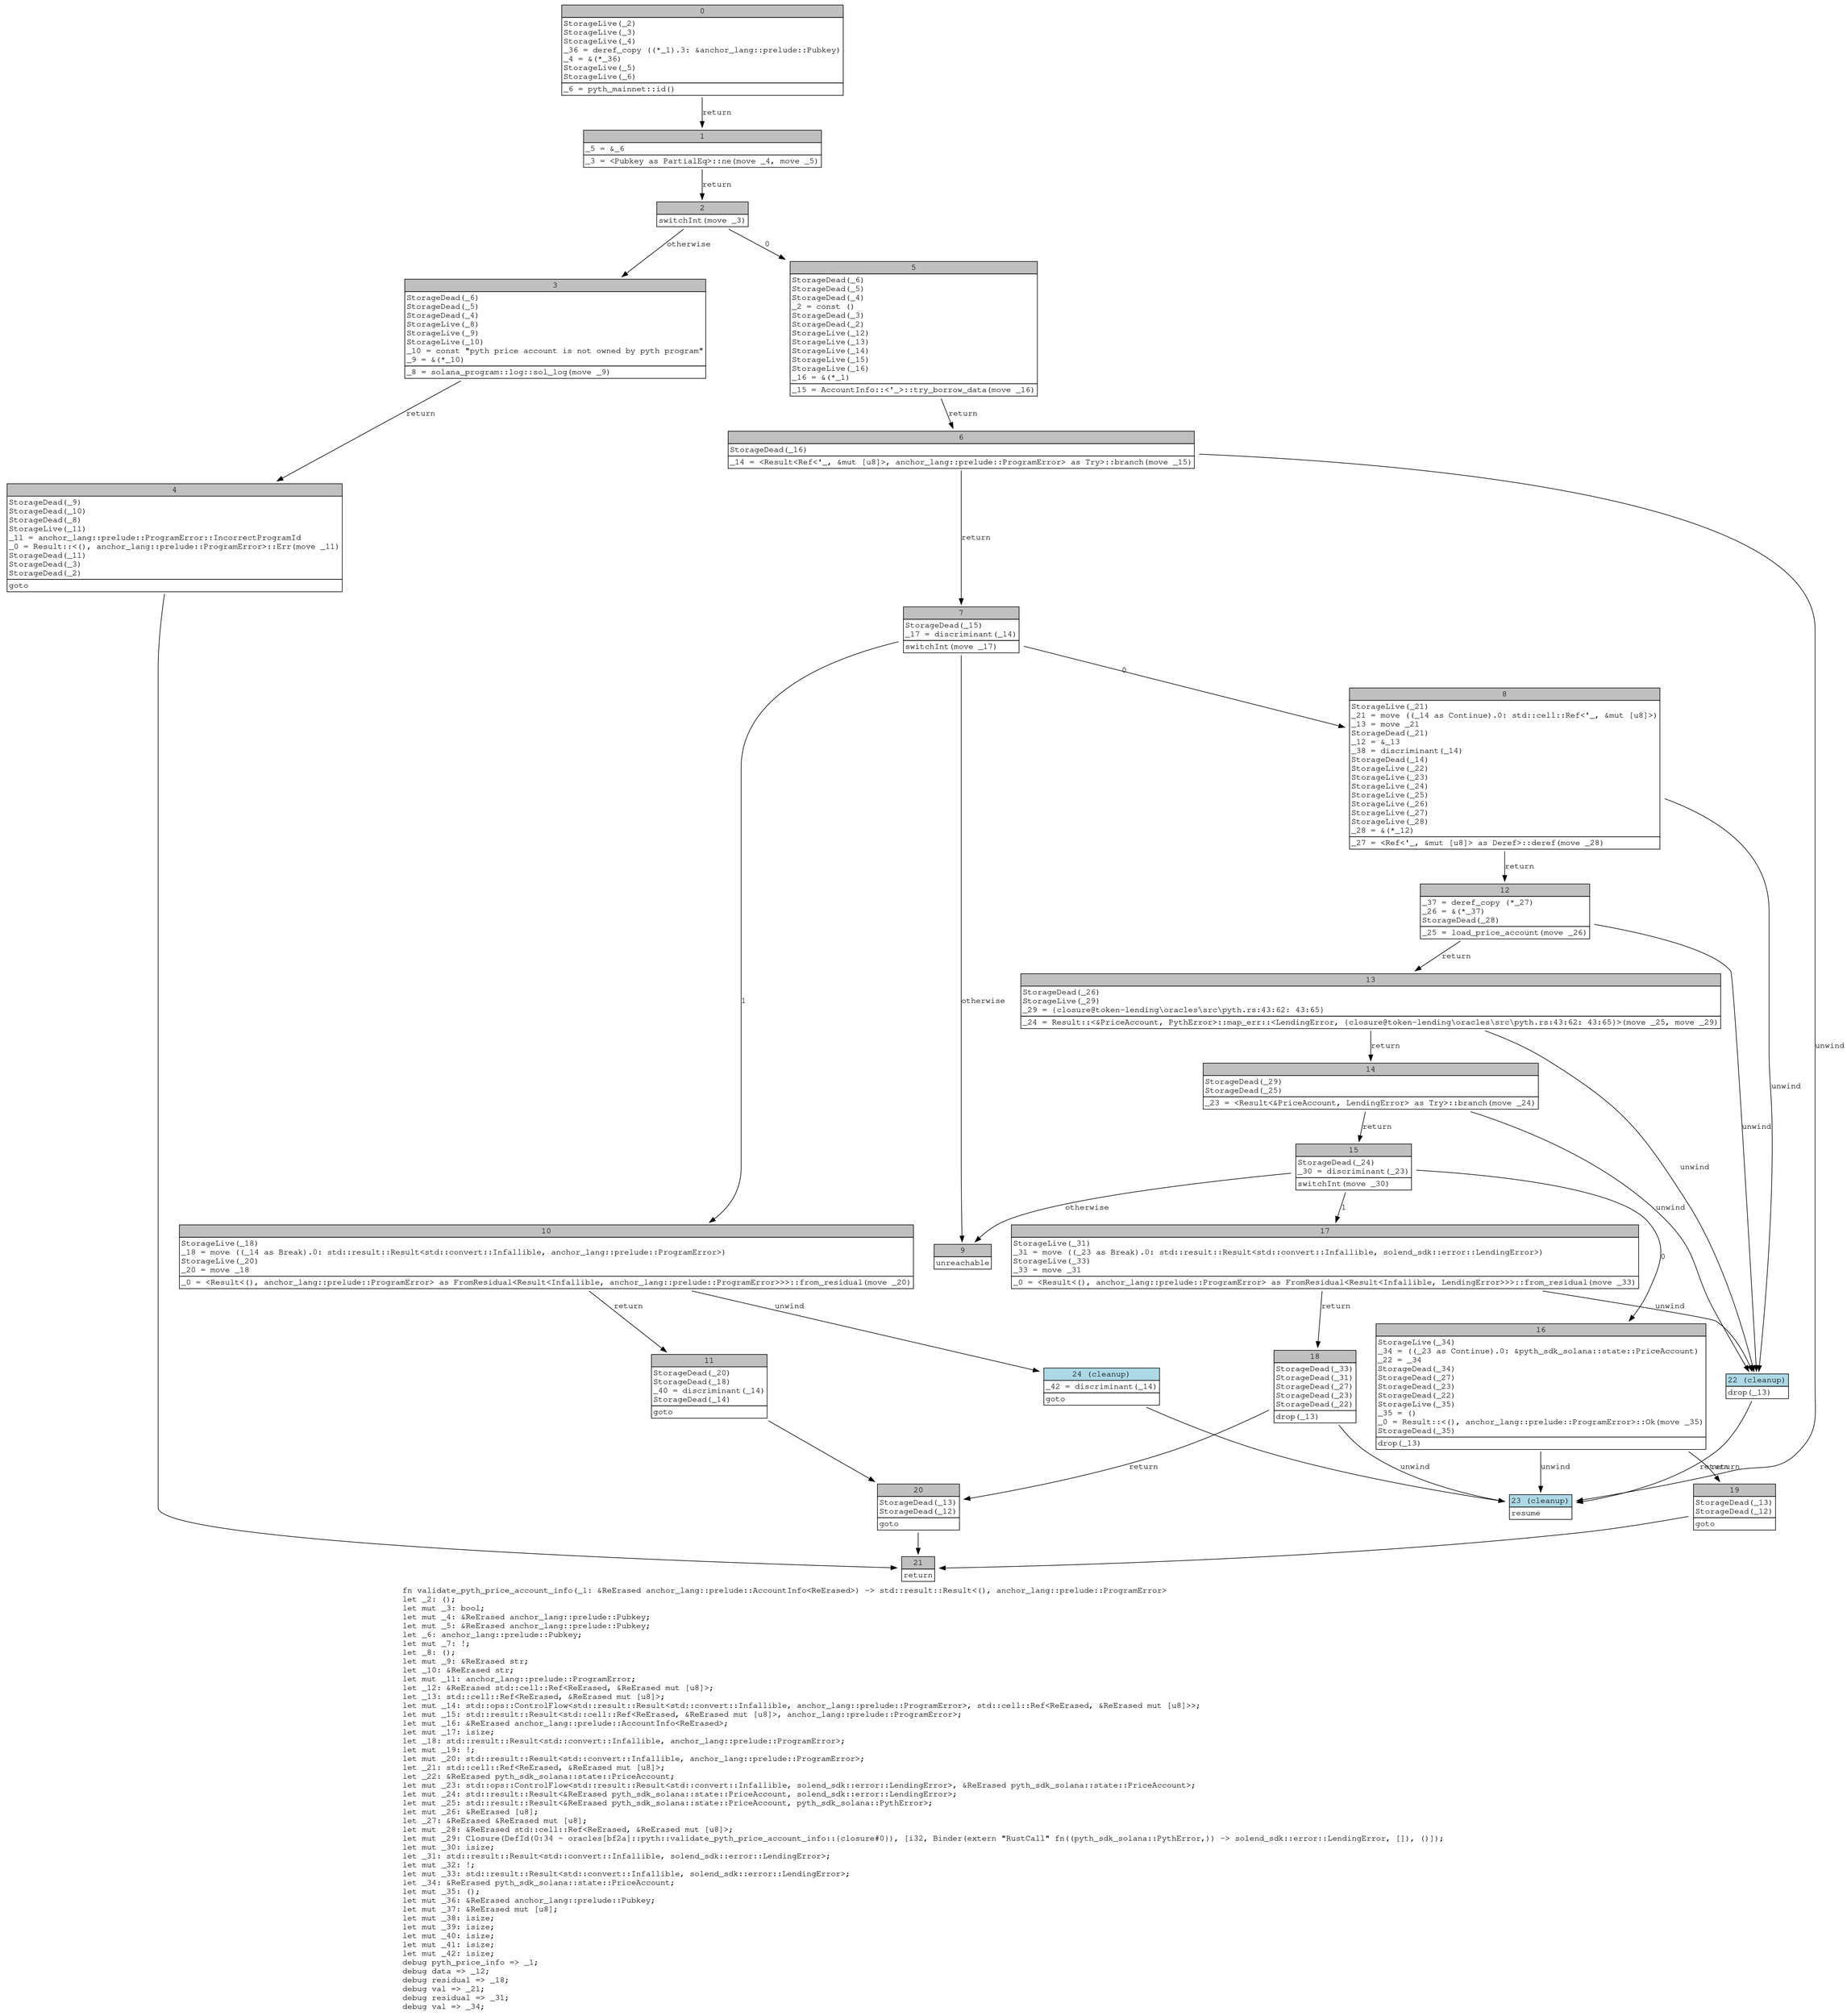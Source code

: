 digraph Mir_0_33 {
    graph [fontname="Courier, monospace"];
    node [fontname="Courier, monospace"];
    edge [fontname="Courier, monospace"];
    label=<fn validate_pyth_price_account_info(_1: &amp;ReErased anchor_lang::prelude::AccountInfo&lt;ReErased&gt;) -&gt; std::result::Result&lt;(), anchor_lang::prelude::ProgramError&gt;<br align="left"/>let _2: ();<br align="left"/>let mut _3: bool;<br align="left"/>let mut _4: &amp;ReErased anchor_lang::prelude::Pubkey;<br align="left"/>let mut _5: &amp;ReErased anchor_lang::prelude::Pubkey;<br align="left"/>let _6: anchor_lang::prelude::Pubkey;<br align="left"/>let mut _7: !;<br align="left"/>let _8: ();<br align="left"/>let mut _9: &amp;ReErased str;<br align="left"/>let _10: &amp;ReErased str;<br align="left"/>let mut _11: anchor_lang::prelude::ProgramError;<br align="left"/>let _12: &amp;ReErased std::cell::Ref&lt;ReErased, &amp;ReErased mut [u8]&gt;;<br align="left"/>let _13: std::cell::Ref&lt;ReErased, &amp;ReErased mut [u8]&gt;;<br align="left"/>let mut _14: std::ops::ControlFlow&lt;std::result::Result&lt;std::convert::Infallible, anchor_lang::prelude::ProgramError&gt;, std::cell::Ref&lt;ReErased, &amp;ReErased mut [u8]&gt;&gt;;<br align="left"/>let mut _15: std::result::Result&lt;std::cell::Ref&lt;ReErased, &amp;ReErased mut [u8]&gt;, anchor_lang::prelude::ProgramError&gt;;<br align="left"/>let mut _16: &amp;ReErased anchor_lang::prelude::AccountInfo&lt;ReErased&gt;;<br align="left"/>let mut _17: isize;<br align="left"/>let _18: std::result::Result&lt;std::convert::Infallible, anchor_lang::prelude::ProgramError&gt;;<br align="left"/>let mut _19: !;<br align="left"/>let mut _20: std::result::Result&lt;std::convert::Infallible, anchor_lang::prelude::ProgramError&gt;;<br align="left"/>let _21: std::cell::Ref&lt;ReErased, &amp;ReErased mut [u8]&gt;;<br align="left"/>let _22: &amp;ReErased pyth_sdk_solana::state::PriceAccount;<br align="left"/>let mut _23: std::ops::ControlFlow&lt;std::result::Result&lt;std::convert::Infallible, solend_sdk::error::LendingError&gt;, &amp;ReErased pyth_sdk_solana::state::PriceAccount&gt;;<br align="left"/>let mut _24: std::result::Result&lt;&amp;ReErased pyth_sdk_solana::state::PriceAccount, solend_sdk::error::LendingError&gt;;<br align="left"/>let mut _25: std::result::Result&lt;&amp;ReErased pyth_sdk_solana::state::PriceAccount, pyth_sdk_solana::PythError&gt;;<br align="left"/>let mut _26: &amp;ReErased [u8];<br align="left"/>let _27: &amp;ReErased &amp;ReErased mut [u8];<br align="left"/>let mut _28: &amp;ReErased std::cell::Ref&lt;ReErased, &amp;ReErased mut [u8]&gt;;<br align="left"/>let mut _29: Closure(DefId(0:34 ~ oracles[bf2a]::pyth::validate_pyth_price_account_info::{closure#0}), [i32, Binder(extern &quot;RustCall&quot; fn((pyth_sdk_solana::PythError,)) -&gt; solend_sdk::error::LendingError, []), ()]);<br align="left"/>let mut _30: isize;<br align="left"/>let _31: std::result::Result&lt;std::convert::Infallible, solend_sdk::error::LendingError&gt;;<br align="left"/>let mut _32: !;<br align="left"/>let mut _33: std::result::Result&lt;std::convert::Infallible, solend_sdk::error::LendingError&gt;;<br align="left"/>let _34: &amp;ReErased pyth_sdk_solana::state::PriceAccount;<br align="left"/>let mut _35: ();<br align="left"/>let mut _36: &amp;ReErased anchor_lang::prelude::Pubkey;<br align="left"/>let mut _37: &amp;ReErased mut [u8];<br align="left"/>let mut _38: isize;<br align="left"/>let mut _39: isize;<br align="left"/>let mut _40: isize;<br align="left"/>let mut _41: isize;<br align="left"/>let mut _42: isize;<br align="left"/>debug pyth_price_info =&gt; _1;<br align="left"/>debug data =&gt; _12;<br align="left"/>debug residual =&gt; _18;<br align="left"/>debug val =&gt; _21;<br align="left"/>debug residual =&gt; _31;<br align="left"/>debug val =&gt; _34;<br align="left"/>>;
    bb0__0_33 [shape="none", label=<<table border="0" cellborder="1" cellspacing="0"><tr><td bgcolor="gray" align="center" colspan="1">0</td></tr><tr><td align="left" balign="left">StorageLive(_2)<br/>StorageLive(_3)<br/>StorageLive(_4)<br/>_36 = deref_copy ((*_1).3: &amp;anchor_lang::prelude::Pubkey)<br/>_4 = &amp;(*_36)<br/>StorageLive(_5)<br/>StorageLive(_6)<br/></td></tr><tr><td align="left">_6 = pyth_mainnet::id()</td></tr></table>>];
    bb1__0_33 [shape="none", label=<<table border="0" cellborder="1" cellspacing="0"><tr><td bgcolor="gray" align="center" colspan="1">1</td></tr><tr><td align="left" balign="left">_5 = &amp;_6<br/></td></tr><tr><td align="left">_3 = &lt;Pubkey as PartialEq&gt;::ne(move _4, move _5)</td></tr></table>>];
    bb2__0_33 [shape="none", label=<<table border="0" cellborder="1" cellspacing="0"><tr><td bgcolor="gray" align="center" colspan="1">2</td></tr><tr><td align="left">switchInt(move _3)</td></tr></table>>];
    bb3__0_33 [shape="none", label=<<table border="0" cellborder="1" cellspacing="0"><tr><td bgcolor="gray" align="center" colspan="1">3</td></tr><tr><td align="left" balign="left">StorageDead(_6)<br/>StorageDead(_5)<br/>StorageDead(_4)<br/>StorageLive(_8)<br/>StorageLive(_9)<br/>StorageLive(_10)<br/>_10 = const &quot;pyth price account is not owned by pyth program&quot;<br/>_9 = &amp;(*_10)<br/></td></tr><tr><td align="left">_8 = solana_program::log::sol_log(move _9)</td></tr></table>>];
    bb4__0_33 [shape="none", label=<<table border="0" cellborder="1" cellspacing="0"><tr><td bgcolor="gray" align="center" colspan="1">4</td></tr><tr><td align="left" balign="left">StorageDead(_9)<br/>StorageDead(_10)<br/>StorageDead(_8)<br/>StorageLive(_11)<br/>_11 = anchor_lang::prelude::ProgramError::IncorrectProgramId<br/>_0 = Result::&lt;(), anchor_lang::prelude::ProgramError&gt;::Err(move _11)<br/>StorageDead(_11)<br/>StorageDead(_3)<br/>StorageDead(_2)<br/></td></tr><tr><td align="left">goto</td></tr></table>>];
    bb5__0_33 [shape="none", label=<<table border="0" cellborder="1" cellspacing="0"><tr><td bgcolor="gray" align="center" colspan="1">5</td></tr><tr><td align="left" balign="left">StorageDead(_6)<br/>StorageDead(_5)<br/>StorageDead(_4)<br/>_2 = const ()<br/>StorageDead(_3)<br/>StorageDead(_2)<br/>StorageLive(_12)<br/>StorageLive(_13)<br/>StorageLive(_14)<br/>StorageLive(_15)<br/>StorageLive(_16)<br/>_16 = &amp;(*_1)<br/></td></tr><tr><td align="left">_15 = AccountInfo::&lt;'_&gt;::try_borrow_data(move _16)</td></tr></table>>];
    bb6__0_33 [shape="none", label=<<table border="0" cellborder="1" cellspacing="0"><tr><td bgcolor="gray" align="center" colspan="1">6</td></tr><tr><td align="left" balign="left">StorageDead(_16)<br/></td></tr><tr><td align="left">_14 = &lt;Result&lt;Ref&lt;'_, &amp;mut [u8]&gt;, anchor_lang::prelude::ProgramError&gt; as Try&gt;::branch(move _15)</td></tr></table>>];
    bb7__0_33 [shape="none", label=<<table border="0" cellborder="1" cellspacing="0"><tr><td bgcolor="gray" align="center" colspan="1">7</td></tr><tr><td align="left" balign="left">StorageDead(_15)<br/>_17 = discriminant(_14)<br/></td></tr><tr><td align="left">switchInt(move _17)</td></tr></table>>];
    bb8__0_33 [shape="none", label=<<table border="0" cellborder="1" cellspacing="0"><tr><td bgcolor="gray" align="center" colspan="1">8</td></tr><tr><td align="left" balign="left">StorageLive(_21)<br/>_21 = move ((_14 as Continue).0: std::cell::Ref&lt;'_, &amp;mut [u8]&gt;)<br/>_13 = move _21<br/>StorageDead(_21)<br/>_12 = &amp;_13<br/>_38 = discriminant(_14)<br/>StorageDead(_14)<br/>StorageLive(_22)<br/>StorageLive(_23)<br/>StorageLive(_24)<br/>StorageLive(_25)<br/>StorageLive(_26)<br/>StorageLive(_27)<br/>StorageLive(_28)<br/>_28 = &amp;(*_12)<br/></td></tr><tr><td align="left">_27 = &lt;Ref&lt;'_, &amp;mut [u8]&gt; as Deref&gt;::deref(move _28)</td></tr></table>>];
    bb9__0_33 [shape="none", label=<<table border="0" cellborder="1" cellspacing="0"><tr><td bgcolor="gray" align="center" colspan="1">9</td></tr><tr><td align="left">unreachable</td></tr></table>>];
    bb10__0_33 [shape="none", label=<<table border="0" cellborder="1" cellspacing="0"><tr><td bgcolor="gray" align="center" colspan="1">10</td></tr><tr><td align="left" balign="left">StorageLive(_18)<br/>_18 = move ((_14 as Break).0: std::result::Result&lt;std::convert::Infallible, anchor_lang::prelude::ProgramError&gt;)<br/>StorageLive(_20)<br/>_20 = move _18<br/></td></tr><tr><td align="left">_0 = &lt;Result&lt;(), anchor_lang::prelude::ProgramError&gt; as FromResidual&lt;Result&lt;Infallible, anchor_lang::prelude::ProgramError&gt;&gt;&gt;::from_residual(move _20)</td></tr></table>>];
    bb11__0_33 [shape="none", label=<<table border="0" cellborder="1" cellspacing="0"><tr><td bgcolor="gray" align="center" colspan="1">11</td></tr><tr><td align="left" balign="left">StorageDead(_20)<br/>StorageDead(_18)<br/>_40 = discriminant(_14)<br/>StorageDead(_14)<br/></td></tr><tr><td align="left">goto</td></tr></table>>];
    bb12__0_33 [shape="none", label=<<table border="0" cellborder="1" cellspacing="0"><tr><td bgcolor="gray" align="center" colspan="1">12</td></tr><tr><td align="left" balign="left">_37 = deref_copy (*_27)<br/>_26 = &amp;(*_37)<br/>StorageDead(_28)<br/></td></tr><tr><td align="left">_25 = load_price_account(move _26)</td></tr></table>>];
    bb13__0_33 [shape="none", label=<<table border="0" cellborder="1" cellspacing="0"><tr><td bgcolor="gray" align="center" colspan="1">13</td></tr><tr><td align="left" balign="left">StorageDead(_26)<br/>StorageLive(_29)<br/>_29 = {closure@token-lending\oracles\src\pyth.rs:43:62: 43:65}<br/></td></tr><tr><td align="left">_24 = Result::&lt;&amp;PriceAccount, PythError&gt;::map_err::&lt;LendingError, {closure@token-lending\oracles\src\pyth.rs:43:62: 43:65}&gt;(move _25, move _29)</td></tr></table>>];
    bb14__0_33 [shape="none", label=<<table border="0" cellborder="1" cellspacing="0"><tr><td bgcolor="gray" align="center" colspan="1">14</td></tr><tr><td align="left" balign="left">StorageDead(_29)<br/>StorageDead(_25)<br/></td></tr><tr><td align="left">_23 = &lt;Result&lt;&amp;PriceAccount, LendingError&gt; as Try&gt;::branch(move _24)</td></tr></table>>];
    bb15__0_33 [shape="none", label=<<table border="0" cellborder="1" cellspacing="0"><tr><td bgcolor="gray" align="center" colspan="1">15</td></tr><tr><td align="left" balign="left">StorageDead(_24)<br/>_30 = discriminant(_23)<br/></td></tr><tr><td align="left">switchInt(move _30)</td></tr></table>>];
    bb16__0_33 [shape="none", label=<<table border="0" cellborder="1" cellspacing="0"><tr><td bgcolor="gray" align="center" colspan="1">16</td></tr><tr><td align="left" balign="left">StorageLive(_34)<br/>_34 = ((_23 as Continue).0: &amp;pyth_sdk_solana::state::PriceAccount)<br/>_22 = _34<br/>StorageDead(_34)<br/>StorageDead(_27)<br/>StorageDead(_23)<br/>StorageDead(_22)<br/>StorageLive(_35)<br/>_35 = ()<br/>_0 = Result::&lt;(), anchor_lang::prelude::ProgramError&gt;::Ok(move _35)<br/>StorageDead(_35)<br/></td></tr><tr><td align="left">drop(_13)</td></tr></table>>];
    bb17__0_33 [shape="none", label=<<table border="0" cellborder="1" cellspacing="0"><tr><td bgcolor="gray" align="center" colspan="1">17</td></tr><tr><td align="left" balign="left">StorageLive(_31)<br/>_31 = move ((_23 as Break).0: std::result::Result&lt;std::convert::Infallible, solend_sdk::error::LendingError&gt;)<br/>StorageLive(_33)<br/>_33 = move _31<br/></td></tr><tr><td align="left">_0 = &lt;Result&lt;(), anchor_lang::prelude::ProgramError&gt; as FromResidual&lt;Result&lt;Infallible, LendingError&gt;&gt;&gt;::from_residual(move _33)</td></tr></table>>];
    bb18__0_33 [shape="none", label=<<table border="0" cellborder="1" cellspacing="0"><tr><td bgcolor="gray" align="center" colspan="1">18</td></tr><tr><td align="left" balign="left">StorageDead(_33)<br/>StorageDead(_31)<br/>StorageDead(_27)<br/>StorageDead(_23)<br/>StorageDead(_22)<br/></td></tr><tr><td align="left">drop(_13)</td></tr></table>>];
    bb19__0_33 [shape="none", label=<<table border="0" cellborder="1" cellspacing="0"><tr><td bgcolor="gray" align="center" colspan="1">19</td></tr><tr><td align="left" balign="left">StorageDead(_13)<br/>StorageDead(_12)<br/></td></tr><tr><td align="left">goto</td></tr></table>>];
    bb20__0_33 [shape="none", label=<<table border="0" cellborder="1" cellspacing="0"><tr><td bgcolor="gray" align="center" colspan="1">20</td></tr><tr><td align="left" balign="left">StorageDead(_13)<br/>StorageDead(_12)<br/></td></tr><tr><td align="left">goto</td></tr></table>>];
    bb21__0_33 [shape="none", label=<<table border="0" cellborder="1" cellspacing="0"><tr><td bgcolor="gray" align="center" colspan="1">21</td></tr><tr><td align="left">return</td></tr></table>>];
    bb22__0_33 [shape="none", label=<<table border="0" cellborder="1" cellspacing="0"><tr><td bgcolor="lightblue" align="center" colspan="1">22 (cleanup)</td></tr><tr><td align="left">drop(_13)</td></tr></table>>];
    bb23__0_33 [shape="none", label=<<table border="0" cellborder="1" cellspacing="0"><tr><td bgcolor="lightblue" align="center" colspan="1">23 (cleanup)</td></tr><tr><td align="left">resume</td></tr></table>>];
    bb24__0_33 [shape="none", label=<<table border="0" cellborder="1" cellspacing="0"><tr><td bgcolor="lightblue" align="center" colspan="1">24 (cleanup)</td></tr><tr><td align="left" balign="left">_42 = discriminant(_14)<br/></td></tr><tr><td align="left">goto</td></tr></table>>];
    bb0__0_33 -> bb1__0_33 [label="return"];
    bb1__0_33 -> bb2__0_33 [label="return"];
    bb2__0_33 -> bb5__0_33 [label="0"];
    bb2__0_33 -> bb3__0_33 [label="otherwise"];
    bb3__0_33 -> bb4__0_33 [label="return"];
    bb4__0_33 -> bb21__0_33 [label=""];
    bb5__0_33 -> bb6__0_33 [label="return"];
    bb6__0_33 -> bb7__0_33 [label="return"];
    bb6__0_33 -> bb23__0_33 [label="unwind"];
    bb7__0_33 -> bb8__0_33 [label="0"];
    bb7__0_33 -> bb10__0_33 [label="1"];
    bb7__0_33 -> bb9__0_33 [label="otherwise"];
    bb8__0_33 -> bb12__0_33 [label="return"];
    bb8__0_33 -> bb22__0_33 [label="unwind"];
    bb10__0_33 -> bb11__0_33 [label="return"];
    bb10__0_33 -> bb24__0_33 [label="unwind"];
    bb11__0_33 -> bb20__0_33 [label=""];
    bb12__0_33 -> bb13__0_33 [label="return"];
    bb12__0_33 -> bb22__0_33 [label="unwind"];
    bb13__0_33 -> bb14__0_33 [label="return"];
    bb13__0_33 -> bb22__0_33 [label="unwind"];
    bb14__0_33 -> bb15__0_33 [label="return"];
    bb14__0_33 -> bb22__0_33 [label="unwind"];
    bb15__0_33 -> bb16__0_33 [label="0"];
    bb15__0_33 -> bb17__0_33 [label="1"];
    bb15__0_33 -> bb9__0_33 [label="otherwise"];
    bb16__0_33 -> bb19__0_33 [label="return"];
    bb16__0_33 -> bb23__0_33 [label="unwind"];
    bb17__0_33 -> bb18__0_33 [label="return"];
    bb17__0_33 -> bb22__0_33 [label="unwind"];
    bb18__0_33 -> bb20__0_33 [label="return"];
    bb18__0_33 -> bb23__0_33 [label="unwind"];
    bb19__0_33 -> bb21__0_33 [label=""];
    bb20__0_33 -> bb21__0_33 [label=""];
    bb22__0_33 -> bb23__0_33 [label="return"];
    bb24__0_33 -> bb23__0_33 [label=""];
}
